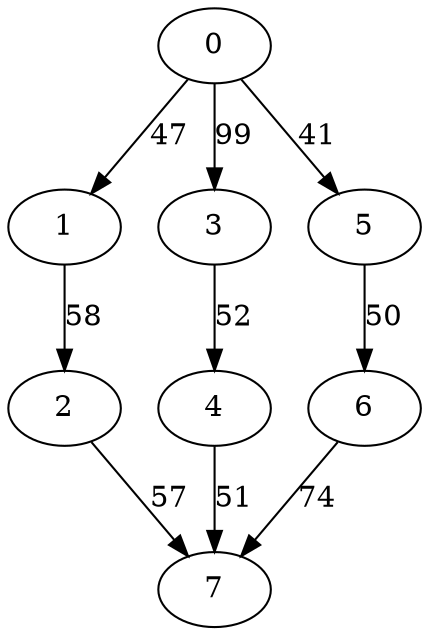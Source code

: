 digraph data6 {
0 -> 1 [ label = 47 ];
0 -> 3 [ label = 99 ];
0 -> 5 [ label = 41 ];
1 -> 2 [ label = 58 ];
2 -> 7 [ label = 57 ];
3 -> 4 [ label = 52 ];
4 -> 7 [ label = 51 ];
5 -> 6 [ label = 50 ];
6 -> 7 [ label = 74 ];
 }

